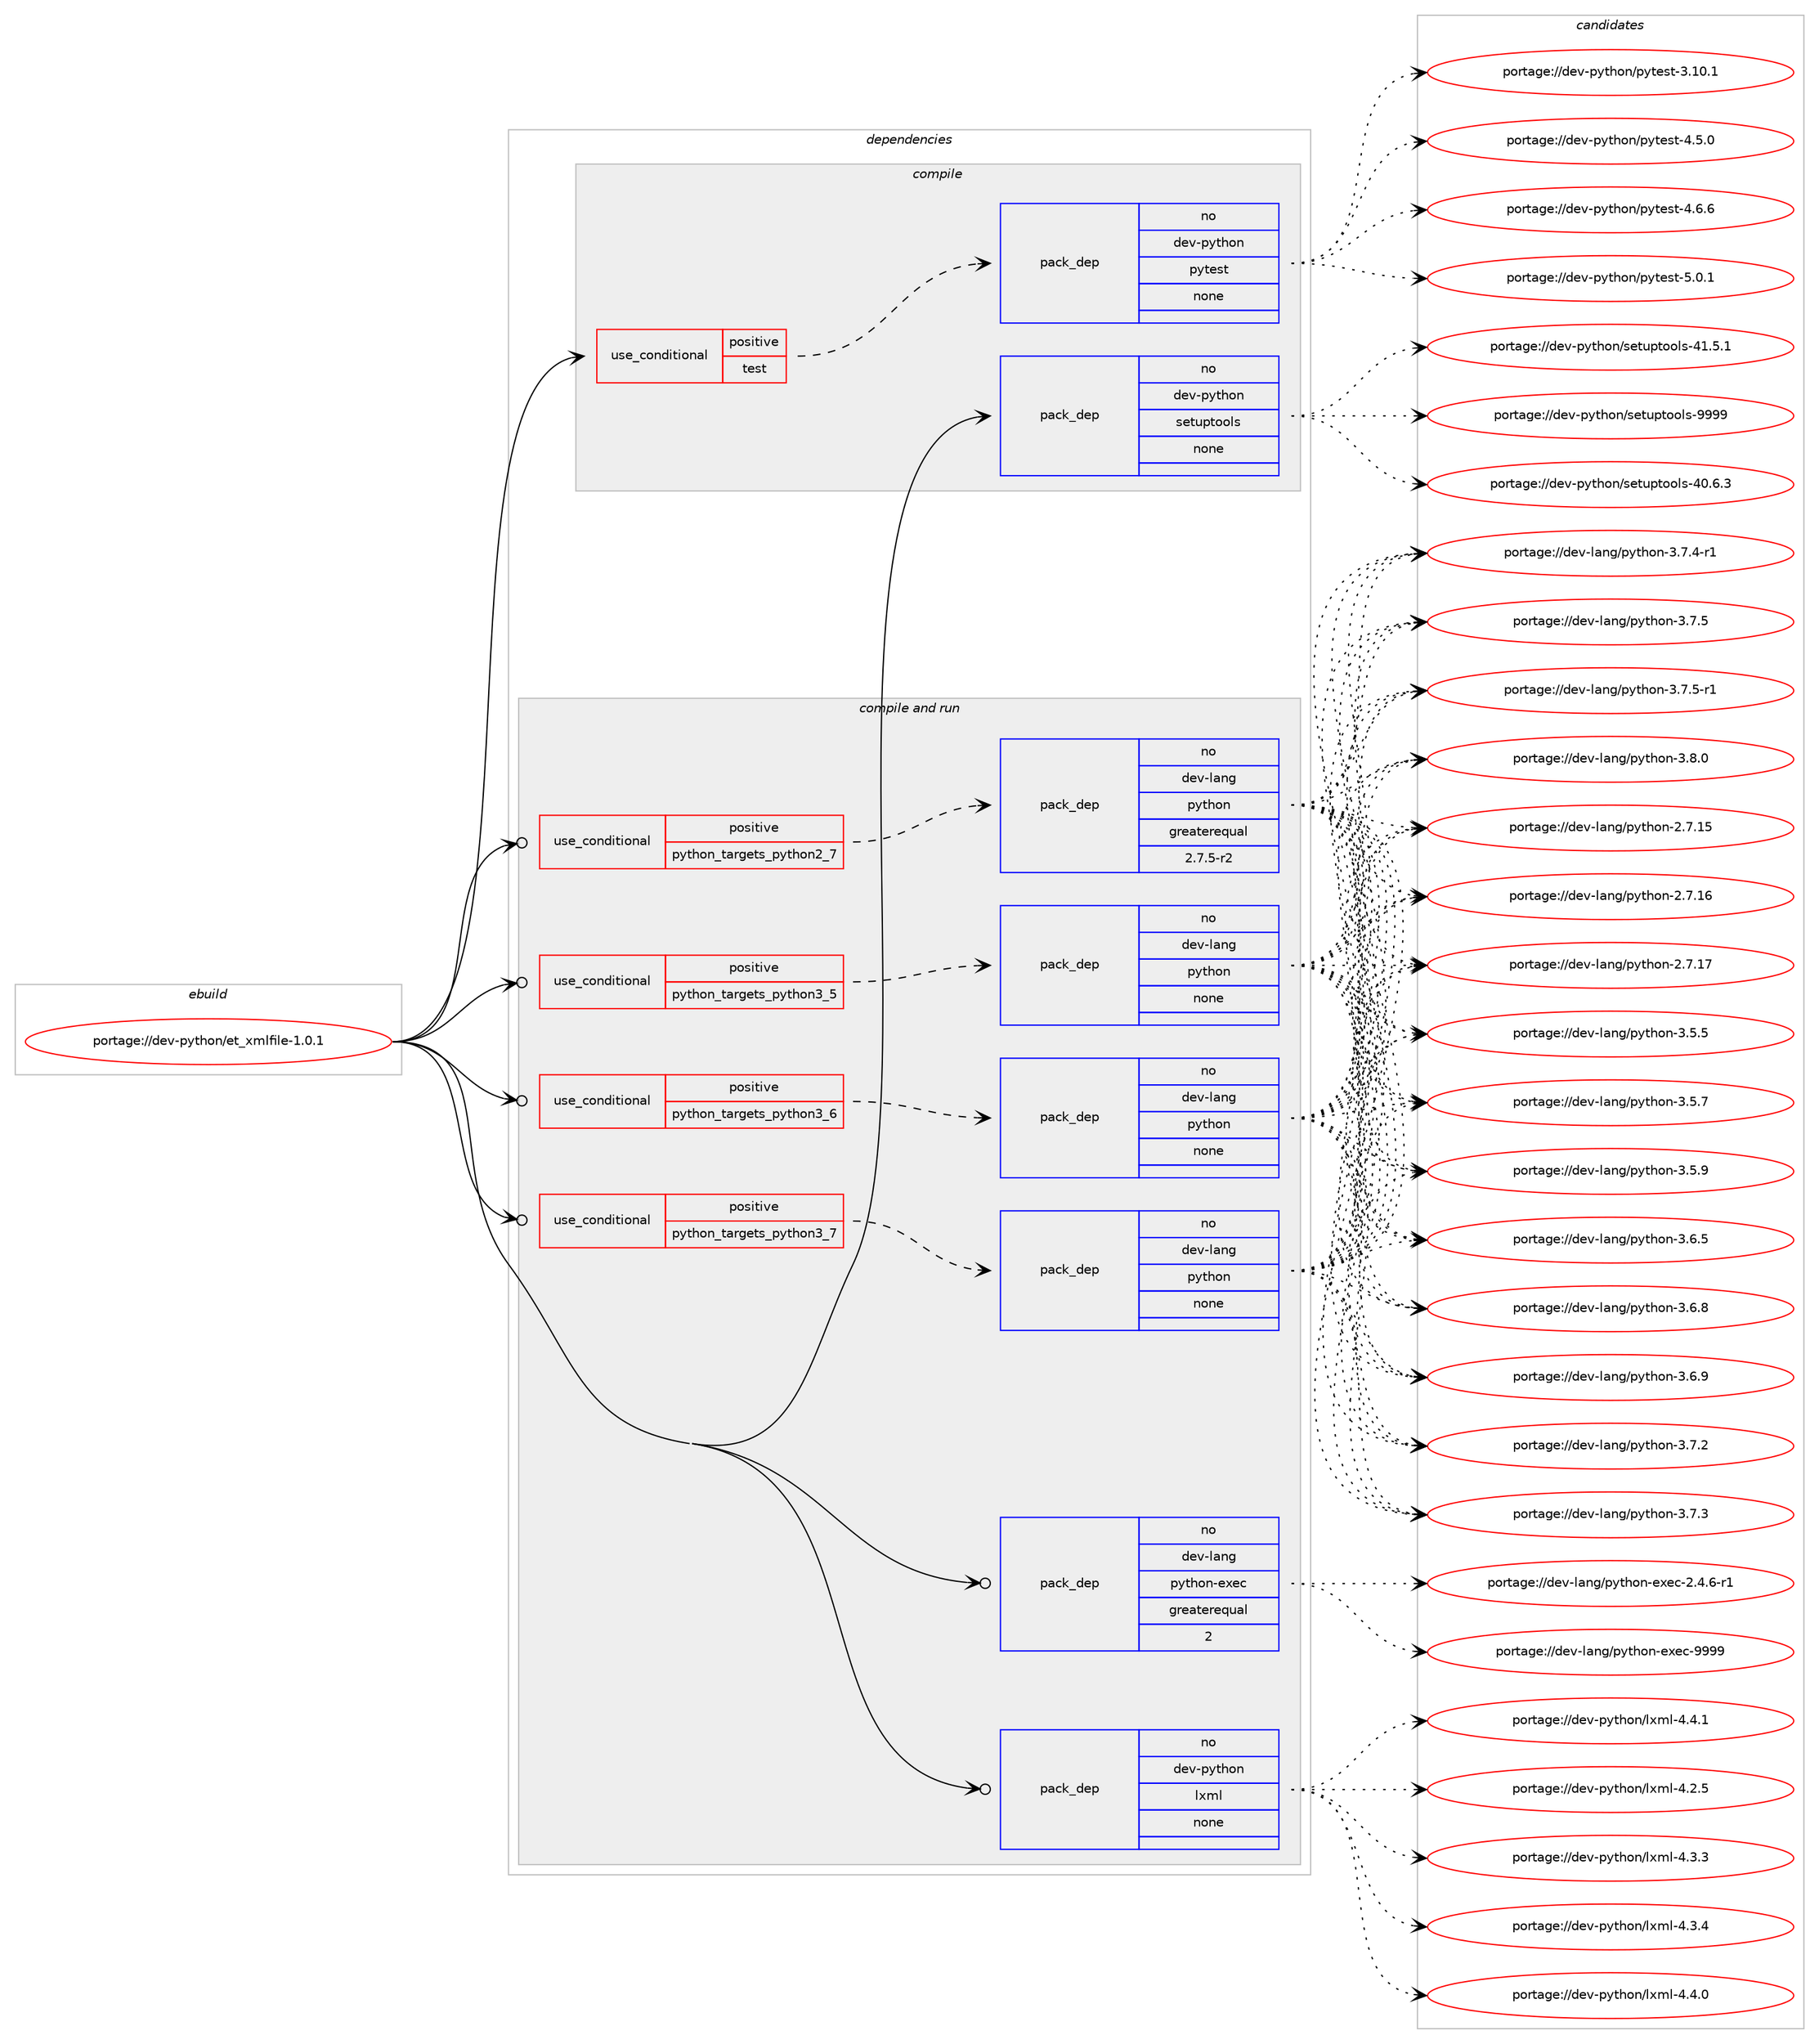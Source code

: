 digraph prolog {

# *************
# Graph options
# *************

newrank=true;
concentrate=true;
compound=true;
graph [rankdir=LR,fontname=Helvetica,fontsize=10,ranksep=1.5];#, ranksep=2.5, nodesep=0.2];
edge  [arrowhead=vee];
node  [fontname=Helvetica,fontsize=10];

# **********
# The ebuild
# **********

subgraph cluster_leftcol {
color=gray;
rank=same;
label=<<i>ebuild</i>>;
id [label="portage://dev-python/et_xmlfile-1.0.1", color=red, width=4, href="../dev-python/et_xmlfile-1.0.1.svg"];
}

# ****************
# The dependencies
# ****************

subgraph cluster_midcol {
color=gray;
label=<<i>dependencies</i>>;
subgraph cluster_compile {
fillcolor="#eeeeee";
style=filled;
label=<<i>compile</i>>;
subgraph cond28270 {
dependency138314 [label=<<TABLE BORDER="0" CELLBORDER="1" CELLSPACING="0" CELLPADDING="4"><TR><TD ROWSPAN="3" CELLPADDING="10">use_conditional</TD></TR><TR><TD>positive</TD></TR><TR><TD>test</TD></TR></TABLE>>, shape=none, color=red];
subgraph pack106726 {
dependency138315 [label=<<TABLE BORDER="0" CELLBORDER="1" CELLSPACING="0" CELLPADDING="4" WIDTH="220"><TR><TD ROWSPAN="6" CELLPADDING="30">pack_dep</TD></TR><TR><TD WIDTH="110">no</TD></TR><TR><TD>dev-python</TD></TR><TR><TD>pytest</TD></TR><TR><TD>none</TD></TR><TR><TD></TD></TR></TABLE>>, shape=none, color=blue];
}
dependency138314:e -> dependency138315:w [weight=20,style="dashed",arrowhead="vee"];
}
id:e -> dependency138314:w [weight=20,style="solid",arrowhead="vee"];
subgraph pack106727 {
dependency138316 [label=<<TABLE BORDER="0" CELLBORDER="1" CELLSPACING="0" CELLPADDING="4" WIDTH="220"><TR><TD ROWSPAN="6" CELLPADDING="30">pack_dep</TD></TR><TR><TD WIDTH="110">no</TD></TR><TR><TD>dev-python</TD></TR><TR><TD>setuptools</TD></TR><TR><TD>none</TD></TR><TR><TD></TD></TR></TABLE>>, shape=none, color=blue];
}
id:e -> dependency138316:w [weight=20,style="solid",arrowhead="vee"];
}
subgraph cluster_compileandrun {
fillcolor="#eeeeee";
style=filled;
label=<<i>compile and run</i>>;
subgraph cond28271 {
dependency138317 [label=<<TABLE BORDER="0" CELLBORDER="1" CELLSPACING="0" CELLPADDING="4"><TR><TD ROWSPAN="3" CELLPADDING="10">use_conditional</TD></TR><TR><TD>positive</TD></TR><TR><TD>python_targets_python2_7</TD></TR></TABLE>>, shape=none, color=red];
subgraph pack106728 {
dependency138318 [label=<<TABLE BORDER="0" CELLBORDER="1" CELLSPACING="0" CELLPADDING="4" WIDTH="220"><TR><TD ROWSPAN="6" CELLPADDING="30">pack_dep</TD></TR><TR><TD WIDTH="110">no</TD></TR><TR><TD>dev-lang</TD></TR><TR><TD>python</TD></TR><TR><TD>greaterequal</TD></TR><TR><TD>2.7.5-r2</TD></TR></TABLE>>, shape=none, color=blue];
}
dependency138317:e -> dependency138318:w [weight=20,style="dashed",arrowhead="vee"];
}
id:e -> dependency138317:w [weight=20,style="solid",arrowhead="odotvee"];
subgraph cond28272 {
dependency138319 [label=<<TABLE BORDER="0" CELLBORDER="1" CELLSPACING="0" CELLPADDING="4"><TR><TD ROWSPAN="3" CELLPADDING="10">use_conditional</TD></TR><TR><TD>positive</TD></TR><TR><TD>python_targets_python3_5</TD></TR></TABLE>>, shape=none, color=red];
subgraph pack106729 {
dependency138320 [label=<<TABLE BORDER="0" CELLBORDER="1" CELLSPACING="0" CELLPADDING="4" WIDTH="220"><TR><TD ROWSPAN="6" CELLPADDING="30">pack_dep</TD></TR><TR><TD WIDTH="110">no</TD></TR><TR><TD>dev-lang</TD></TR><TR><TD>python</TD></TR><TR><TD>none</TD></TR><TR><TD></TD></TR></TABLE>>, shape=none, color=blue];
}
dependency138319:e -> dependency138320:w [weight=20,style="dashed",arrowhead="vee"];
}
id:e -> dependency138319:w [weight=20,style="solid",arrowhead="odotvee"];
subgraph cond28273 {
dependency138321 [label=<<TABLE BORDER="0" CELLBORDER="1" CELLSPACING="0" CELLPADDING="4"><TR><TD ROWSPAN="3" CELLPADDING="10">use_conditional</TD></TR><TR><TD>positive</TD></TR><TR><TD>python_targets_python3_6</TD></TR></TABLE>>, shape=none, color=red];
subgraph pack106730 {
dependency138322 [label=<<TABLE BORDER="0" CELLBORDER="1" CELLSPACING="0" CELLPADDING="4" WIDTH="220"><TR><TD ROWSPAN="6" CELLPADDING="30">pack_dep</TD></TR><TR><TD WIDTH="110">no</TD></TR><TR><TD>dev-lang</TD></TR><TR><TD>python</TD></TR><TR><TD>none</TD></TR><TR><TD></TD></TR></TABLE>>, shape=none, color=blue];
}
dependency138321:e -> dependency138322:w [weight=20,style="dashed",arrowhead="vee"];
}
id:e -> dependency138321:w [weight=20,style="solid",arrowhead="odotvee"];
subgraph cond28274 {
dependency138323 [label=<<TABLE BORDER="0" CELLBORDER="1" CELLSPACING="0" CELLPADDING="4"><TR><TD ROWSPAN="3" CELLPADDING="10">use_conditional</TD></TR><TR><TD>positive</TD></TR><TR><TD>python_targets_python3_7</TD></TR></TABLE>>, shape=none, color=red];
subgraph pack106731 {
dependency138324 [label=<<TABLE BORDER="0" CELLBORDER="1" CELLSPACING="0" CELLPADDING="4" WIDTH="220"><TR><TD ROWSPAN="6" CELLPADDING="30">pack_dep</TD></TR><TR><TD WIDTH="110">no</TD></TR><TR><TD>dev-lang</TD></TR><TR><TD>python</TD></TR><TR><TD>none</TD></TR><TR><TD></TD></TR></TABLE>>, shape=none, color=blue];
}
dependency138323:e -> dependency138324:w [weight=20,style="dashed",arrowhead="vee"];
}
id:e -> dependency138323:w [weight=20,style="solid",arrowhead="odotvee"];
subgraph pack106732 {
dependency138325 [label=<<TABLE BORDER="0" CELLBORDER="1" CELLSPACING="0" CELLPADDING="4" WIDTH="220"><TR><TD ROWSPAN="6" CELLPADDING="30">pack_dep</TD></TR><TR><TD WIDTH="110">no</TD></TR><TR><TD>dev-lang</TD></TR><TR><TD>python-exec</TD></TR><TR><TD>greaterequal</TD></TR><TR><TD>2</TD></TR></TABLE>>, shape=none, color=blue];
}
id:e -> dependency138325:w [weight=20,style="solid",arrowhead="odotvee"];
subgraph pack106733 {
dependency138326 [label=<<TABLE BORDER="0" CELLBORDER="1" CELLSPACING="0" CELLPADDING="4" WIDTH="220"><TR><TD ROWSPAN="6" CELLPADDING="30">pack_dep</TD></TR><TR><TD WIDTH="110">no</TD></TR><TR><TD>dev-python</TD></TR><TR><TD>lxml</TD></TR><TR><TD>none</TD></TR><TR><TD></TD></TR></TABLE>>, shape=none, color=blue];
}
id:e -> dependency138326:w [weight=20,style="solid",arrowhead="odotvee"];
}
subgraph cluster_run {
fillcolor="#eeeeee";
style=filled;
label=<<i>run</i>>;
}
}

# **************
# The candidates
# **************

subgraph cluster_choices {
rank=same;
color=gray;
label=<<i>candidates</i>>;

subgraph choice106726 {
color=black;
nodesep=1;
choiceportage100101118451121211161041111104711212111610111511645514649484649 [label="portage://dev-python/pytest-3.10.1", color=red, width=4,href="../dev-python/pytest-3.10.1.svg"];
choiceportage1001011184511212111610411111047112121116101115116455246534648 [label="portage://dev-python/pytest-4.5.0", color=red, width=4,href="../dev-python/pytest-4.5.0.svg"];
choiceportage1001011184511212111610411111047112121116101115116455246544654 [label="portage://dev-python/pytest-4.6.6", color=red, width=4,href="../dev-python/pytest-4.6.6.svg"];
choiceportage1001011184511212111610411111047112121116101115116455346484649 [label="portage://dev-python/pytest-5.0.1", color=red, width=4,href="../dev-python/pytest-5.0.1.svg"];
dependency138315:e -> choiceportage100101118451121211161041111104711212111610111511645514649484649:w [style=dotted,weight="100"];
dependency138315:e -> choiceportage1001011184511212111610411111047112121116101115116455246534648:w [style=dotted,weight="100"];
dependency138315:e -> choiceportage1001011184511212111610411111047112121116101115116455246544654:w [style=dotted,weight="100"];
dependency138315:e -> choiceportage1001011184511212111610411111047112121116101115116455346484649:w [style=dotted,weight="100"];
}
subgraph choice106727 {
color=black;
nodesep=1;
choiceportage100101118451121211161041111104711510111611711211611111110811545524846544651 [label="portage://dev-python/setuptools-40.6.3", color=red, width=4,href="../dev-python/setuptools-40.6.3.svg"];
choiceportage100101118451121211161041111104711510111611711211611111110811545524946534649 [label="portage://dev-python/setuptools-41.5.1", color=red, width=4,href="../dev-python/setuptools-41.5.1.svg"];
choiceportage10010111845112121116104111110471151011161171121161111111081154557575757 [label="portage://dev-python/setuptools-9999", color=red, width=4,href="../dev-python/setuptools-9999.svg"];
dependency138316:e -> choiceportage100101118451121211161041111104711510111611711211611111110811545524846544651:w [style=dotted,weight="100"];
dependency138316:e -> choiceportage100101118451121211161041111104711510111611711211611111110811545524946534649:w [style=dotted,weight="100"];
dependency138316:e -> choiceportage10010111845112121116104111110471151011161171121161111111081154557575757:w [style=dotted,weight="100"];
}
subgraph choice106728 {
color=black;
nodesep=1;
choiceportage10010111845108971101034711212111610411111045504655464953 [label="portage://dev-lang/python-2.7.15", color=red, width=4,href="../dev-lang/python-2.7.15.svg"];
choiceportage10010111845108971101034711212111610411111045504655464954 [label="portage://dev-lang/python-2.7.16", color=red, width=4,href="../dev-lang/python-2.7.16.svg"];
choiceportage10010111845108971101034711212111610411111045504655464955 [label="portage://dev-lang/python-2.7.17", color=red, width=4,href="../dev-lang/python-2.7.17.svg"];
choiceportage100101118451089711010347112121116104111110455146534653 [label="portage://dev-lang/python-3.5.5", color=red, width=4,href="../dev-lang/python-3.5.5.svg"];
choiceportage100101118451089711010347112121116104111110455146534655 [label="portage://dev-lang/python-3.5.7", color=red, width=4,href="../dev-lang/python-3.5.7.svg"];
choiceportage100101118451089711010347112121116104111110455146534657 [label="portage://dev-lang/python-3.5.9", color=red, width=4,href="../dev-lang/python-3.5.9.svg"];
choiceportage100101118451089711010347112121116104111110455146544653 [label="portage://dev-lang/python-3.6.5", color=red, width=4,href="../dev-lang/python-3.6.5.svg"];
choiceportage100101118451089711010347112121116104111110455146544656 [label="portage://dev-lang/python-3.6.8", color=red, width=4,href="../dev-lang/python-3.6.8.svg"];
choiceportage100101118451089711010347112121116104111110455146544657 [label="portage://dev-lang/python-3.6.9", color=red, width=4,href="../dev-lang/python-3.6.9.svg"];
choiceportage100101118451089711010347112121116104111110455146554650 [label="portage://dev-lang/python-3.7.2", color=red, width=4,href="../dev-lang/python-3.7.2.svg"];
choiceportage100101118451089711010347112121116104111110455146554651 [label="portage://dev-lang/python-3.7.3", color=red, width=4,href="../dev-lang/python-3.7.3.svg"];
choiceportage1001011184510897110103471121211161041111104551465546524511449 [label="portage://dev-lang/python-3.7.4-r1", color=red, width=4,href="../dev-lang/python-3.7.4-r1.svg"];
choiceportage100101118451089711010347112121116104111110455146554653 [label="portage://dev-lang/python-3.7.5", color=red, width=4,href="../dev-lang/python-3.7.5.svg"];
choiceportage1001011184510897110103471121211161041111104551465546534511449 [label="portage://dev-lang/python-3.7.5-r1", color=red, width=4,href="../dev-lang/python-3.7.5-r1.svg"];
choiceportage100101118451089711010347112121116104111110455146564648 [label="portage://dev-lang/python-3.8.0", color=red, width=4,href="../dev-lang/python-3.8.0.svg"];
dependency138318:e -> choiceportage10010111845108971101034711212111610411111045504655464953:w [style=dotted,weight="100"];
dependency138318:e -> choiceportage10010111845108971101034711212111610411111045504655464954:w [style=dotted,weight="100"];
dependency138318:e -> choiceportage10010111845108971101034711212111610411111045504655464955:w [style=dotted,weight="100"];
dependency138318:e -> choiceportage100101118451089711010347112121116104111110455146534653:w [style=dotted,weight="100"];
dependency138318:e -> choiceportage100101118451089711010347112121116104111110455146534655:w [style=dotted,weight="100"];
dependency138318:e -> choiceportage100101118451089711010347112121116104111110455146534657:w [style=dotted,weight="100"];
dependency138318:e -> choiceportage100101118451089711010347112121116104111110455146544653:w [style=dotted,weight="100"];
dependency138318:e -> choiceportage100101118451089711010347112121116104111110455146544656:w [style=dotted,weight="100"];
dependency138318:e -> choiceportage100101118451089711010347112121116104111110455146544657:w [style=dotted,weight="100"];
dependency138318:e -> choiceportage100101118451089711010347112121116104111110455146554650:w [style=dotted,weight="100"];
dependency138318:e -> choiceportage100101118451089711010347112121116104111110455146554651:w [style=dotted,weight="100"];
dependency138318:e -> choiceportage1001011184510897110103471121211161041111104551465546524511449:w [style=dotted,weight="100"];
dependency138318:e -> choiceportage100101118451089711010347112121116104111110455146554653:w [style=dotted,weight="100"];
dependency138318:e -> choiceportage1001011184510897110103471121211161041111104551465546534511449:w [style=dotted,weight="100"];
dependency138318:e -> choiceportage100101118451089711010347112121116104111110455146564648:w [style=dotted,weight="100"];
}
subgraph choice106729 {
color=black;
nodesep=1;
choiceportage10010111845108971101034711212111610411111045504655464953 [label="portage://dev-lang/python-2.7.15", color=red, width=4,href="../dev-lang/python-2.7.15.svg"];
choiceportage10010111845108971101034711212111610411111045504655464954 [label="portage://dev-lang/python-2.7.16", color=red, width=4,href="../dev-lang/python-2.7.16.svg"];
choiceportage10010111845108971101034711212111610411111045504655464955 [label="portage://dev-lang/python-2.7.17", color=red, width=4,href="../dev-lang/python-2.7.17.svg"];
choiceportage100101118451089711010347112121116104111110455146534653 [label="portage://dev-lang/python-3.5.5", color=red, width=4,href="../dev-lang/python-3.5.5.svg"];
choiceportage100101118451089711010347112121116104111110455146534655 [label="portage://dev-lang/python-3.5.7", color=red, width=4,href="../dev-lang/python-3.5.7.svg"];
choiceportage100101118451089711010347112121116104111110455146534657 [label="portage://dev-lang/python-3.5.9", color=red, width=4,href="../dev-lang/python-3.5.9.svg"];
choiceportage100101118451089711010347112121116104111110455146544653 [label="portage://dev-lang/python-3.6.5", color=red, width=4,href="../dev-lang/python-3.6.5.svg"];
choiceportage100101118451089711010347112121116104111110455146544656 [label="portage://dev-lang/python-3.6.8", color=red, width=4,href="../dev-lang/python-3.6.8.svg"];
choiceportage100101118451089711010347112121116104111110455146544657 [label="portage://dev-lang/python-3.6.9", color=red, width=4,href="../dev-lang/python-3.6.9.svg"];
choiceportage100101118451089711010347112121116104111110455146554650 [label="portage://dev-lang/python-3.7.2", color=red, width=4,href="../dev-lang/python-3.7.2.svg"];
choiceportage100101118451089711010347112121116104111110455146554651 [label="portage://dev-lang/python-3.7.3", color=red, width=4,href="../dev-lang/python-3.7.3.svg"];
choiceportage1001011184510897110103471121211161041111104551465546524511449 [label="portage://dev-lang/python-3.7.4-r1", color=red, width=4,href="../dev-lang/python-3.7.4-r1.svg"];
choiceportage100101118451089711010347112121116104111110455146554653 [label="portage://dev-lang/python-3.7.5", color=red, width=4,href="../dev-lang/python-3.7.5.svg"];
choiceportage1001011184510897110103471121211161041111104551465546534511449 [label="portage://dev-lang/python-3.7.5-r1", color=red, width=4,href="../dev-lang/python-3.7.5-r1.svg"];
choiceportage100101118451089711010347112121116104111110455146564648 [label="portage://dev-lang/python-3.8.0", color=red, width=4,href="../dev-lang/python-3.8.0.svg"];
dependency138320:e -> choiceportage10010111845108971101034711212111610411111045504655464953:w [style=dotted,weight="100"];
dependency138320:e -> choiceportage10010111845108971101034711212111610411111045504655464954:w [style=dotted,weight="100"];
dependency138320:e -> choiceportage10010111845108971101034711212111610411111045504655464955:w [style=dotted,weight="100"];
dependency138320:e -> choiceportage100101118451089711010347112121116104111110455146534653:w [style=dotted,weight="100"];
dependency138320:e -> choiceportage100101118451089711010347112121116104111110455146534655:w [style=dotted,weight="100"];
dependency138320:e -> choiceportage100101118451089711010347112121116104111110455146534657:w [style=dotted,weight="100"];
dependency138320:e -> choiceportage100101118451089711010347112121116104111110455146544653:w [style=dotted,weight="100"];
dependency138320:e -> choiceportage100101118451089711010347112121116104111110455146544656:w [style=dotted,weight="100"];
dependency138320:e -> choiceportage100101118451089711010347112121116104111110455146544657:w [style=dotted,weight="100"];
dependency138320:e -> choiceportage100101118451089711010347112121116104111110455146554650:w [style=dotted,weight="100"];
dependency138320:e -> choiceportage100101118451089711010347112121116104111110455146554651:w [style=dotted,weight="100"];
dependency138320:e -> choiceportage1001011184510897110103471121211161041111104551465546524511449:w [style=dotted,weight="100"];
dependency138320:e -> choiceportage100101118451089711010347112121116104111110455146554653:w [style=dotted,weight="100"];
dependency138320:e -> choiceportage1001011184510897110103471121211161041111104551465546534511449:w [style=dotted,weight="100"];
dependency138320:e -> choiceportage100101118451089711010347112121116104111110455146564648:w [style=dotted,weight="100"];
}
subgraph choice106730 {
color=black;
nodesep=1;
choiceportage10010111845108971101034711212111610411111045504655464953 [label="portage://dev-lang/python-2.7.15", color=red, width=4,href="../dev-lang/python-2.7.15.svg"];
choiceportage10010111845108971101034711212111610411111045504655464954 [label="portage://dev-lang/python-2.7.16", color=red, width=4,href="../dev-lang/python-2.7.16.svg"];
choiceportage10010111845108971101034711212111610411111045504655464955 [label="portage://dev-lang/python-2.7.17", color=red, width=4,href="../dev-lang/python-2.7.17.svg"];
choiceportage100101118451089711010347112121116104111110455146534653 [label="portage://dev-lang/python-3.5.5", color=red, width=4,href="../dev-lang/python-3.5.5.svg"];
choiceportage100101118451089711010347112121116104111110455146534655 [label="portage://dev-lang/python-3.5.7", color=red, width=4,href="../dev-lang/python-3.5.7.svg"];
choiceportage100101118451089711010347112121116104111110455146534657 [label="portage://dev-lang/python-3.5.9", color=red, width=4,href="../dev-lang/python-3.5.9.svg"];
choiceportage100101118451089711010347112121116104111110455146544653 [label="portage://dev-lang/python-3.6.5", color=red, width=4,href="../dev-lang/python-3.6.5.svg"];
choiceportage100101118451089711010347112121116104111110455146544656 [label="portage://dev-lang/python-3.6.8", color=red, width=4,href="../dev-lang/python-3.6.8.svg"];
choiceportage100101118451089711010347112121116104111110455146544657 [label="portage://dev-lang/python-3.6.9", color=red, width=4,href="../dev-lang/python-3.6.9.svg"];
choiceportage100101118451089711010347112121116104111110455146554650 [label="portage://dev-lang/python-3.7.2", color=red, width=4,href="../dev-lang/python-3.7.2.svg"];
choiceportage100101118451089711010347112121116104111110455146554651 [label="portage://dev-lang/python-3.7.3", color=red, width=4,href="../dev-lang/python-3.7.3.svg"];
choiceportage1001011184510897110103471121211161041111104551465546524511449 [label="portage://dev-lang/python-3.7.4-r1", color=red, width=4,href="../dev-lang/python-3.7.4-r1.svg"];
choiceportage100101118451089711010347112121116104111110455146554653 [label="portage://dev-lang/python-3.7.5", color=red, width=4,href="../dev-lang/python-3.7.5.svg"];
choiceportage1001011184510897110103471121211161041111104551465546534511449 [label="portage://dev-lang/python-3.7.5-r1", color=red, width=4,href="../dev-lang/python-3.7.5-r1.svg"];
choiceportage100101118451089711010347112121116104111110455146564648 [label="portage://dev-lang/python-3.8.0", color=red, width=4,href="../dev-lang/python-3.8.0.svg"];
dependency138322:e -> choiceportage10010111845108971101034711212111610411111045504655464953:w [style=dotted,weight="100"];
dependency138322:e -> choiceportage10010111845108971101034711212111610411111045504655464954:w [style=dotted,weight="100"];
dependency138322:e -> choiceportage10010111845108971101034711212111610411111045504655464955:w [style=dotted,weight="100"];
dependency138322:e -> choiceportage100101118451089711010347112121116104111110455146534653:w [style=dotted,weight="100"];
dependency138322:e -> choiceportage100101118451089711010347112121116104111110455146534655:w [style=dotted,weight="100"];
dependency138322:e -> choiceportage100101118451089711010347112121116104111110455146534657:w [style=dotted,weight="100"];
dependency138322:e -> choiceportage100101118451089711010347112121116104111110455146544653:w [style=dotted,weight="100"];
dependency138322:e -> choiceportage100101118451089711010347112121116104111110455146544656:w [style=dotted,weight="100"];
dependency138322:e -> choiceportage100101118451089711010347112121116104111110455146544657:w [style=dotted,weight="100"];
dependency138322:e -> choiceportage100101118451089711010347112121116104111110455146554650:w [style=dotted,weight="100"];
dependency138322:e -> choiceportage100101118451089711010347112121116104111110455146554651:w [style=dotted,weight="100"];
dependency138322:e -> choiceportage1001011184510897110103471121211161041111104551465546524511449:w [style=dotted,weight="100"];
dependency138322:e -> choiceportage100101118451089711010347112121116104111110455146554653:w [style=dotted,weight="100"];
dependency138322:e -> choiceportage1001011184510897110103471121211161041111104551465546534511449:w [style=dotted,weight="100"];
dependency138322:e -> choiceportage100101118451089711010347112121116104111110455146564648:w [style=dotted,weight="100"];
}
subgraph choice106731 {
color=black;
nodesep=1;
choiceportage10010111845108971101034711212111610411111045504655464953 [label="portage://dev-lang/python-2.7.15", color=red, width=4,href="../dev-lang/python-2.7.15.svg"];
choiceportage10010111845108971101034711212111610411111045504655464954 [label="portage://dev-lang/python-2.7.16", color=red, width=4,href="../dev-lang/python-2.7.16.svg"];
choiceportage10010111845108971101034711212111610411111045504655464955 [label="portage://dev-lang/python-2.7.17", color=red, width=4,href="../dev-lang/python-2.7.17.svg"];
choiceportage100101118451089711010347112121116104111110455146534653 [label="portage://dev-lang/python-3.5.5", color=red, width=4,href="../dev-lang/python-3.5.5.svg"];
choiceportage100101118451089711010347112121116104111110455146534655 [label="portage://dev-lang/python-3.5.7", color=red, width=4,href="../dev-lang/python-3.5.7.svg"];
choiceportage100101118451089711010347112121116104111110455146534657 [label="portage://dev-lang/python-3.5.9", color=red, width=4,href="../dev-lang/python-3.5.9.svg"];
choiceportage100101118451089711010347112121116104111110455146544653 [label="portage://dev-lang/python-3.6.5", color=red, width=4,href="../dev-lang/python-3.6.5.svg"];
choiceportage100101118451089711010347112121116104111110455146544656 [label="portage://dev-lang/python-3.6.8", color=red, width=4,href="../dev-lang/python-3.6.8.svg"];
choiceportage100101118451089711010347112121116104111110455146544657 [label="portage://dev-lang/python-3.6.9", color=red, width=4,href="../dev-lang/python-3.6.9.svg"];
choiceportage100101118451089711010347112121116104111110455146554650 [label="portage://dev-lang/python-3.7.2", color=red, width=4,href="../dev-lang/python-3.7.2.svg"];
choiceportage100101118451089711010347112121116104111110455146554651 [label="portage://dev-lang/python-3.7.3", color=red, width=4,href="../dev-lang/python-3.7.3.svg"];
choiceportage1001011184510897110103471121211161041111104551465546524511449 [label="portage://dev-lang/python-3.7.4-r1", color=red, width=4,href="../dev-lang/python-3.7.4-r1.svg"];
choiceportage100101118451089711010347112121116104111110455146554653 [label="portage://dev-lang/python-3.7.5", color=red, width=4,href="../dev-lang/python-3.7.5.svg"];
choiceportage1001011184510897110103471121211161041111104551465546534511449 [label="portage://dev-lang/python-3.7.5-r1", color=red, width=4,href="../dev-lang/python-3.7.5-r1.svg"];
choiceportage100101118451089711010347112121116104111110455146564648 [label="portage://dev-lang/python-3.8.0", color=red, width=4,href="../dev-lang/python-3.8.0.svg"];
dependency138324:e -> choiceportage10010111845108971101034711212111610411111045504655464953:w [style=dotted,weight="100"];
dependency138324:e -> choiceportage10010111845108971101034711212111610411111045504655464954:w [style=dotted,weight="100"];
dependency138324:e -> choiceportage10010111845108971101034711212111610411111045504655464955:w [style=dotted,weight="100"];
dependency138324:e -> choiceportage100101118451089711010347112121116104111110455146534653:w [style=dotted,weight="100"];
dependency138324:e -> choiceportage100101118451089711010347112121116104111110455146534655:w [style=dotted,weight="100"];
dependency138324:e -> choiceportage100101118451089711010347112121116104111110455146534657:w [style=dotted,weight="100"];
dependency138324:e -> choiceportage100101118451089711010347112121116104111110455146544653:w [style=dotted,weight="100"];
dependency138324:e -> choiceportage100101118451089711010347112121116104111110455146544656:w [style=dotted,weight="100"];
dependency138324:e -> choiceportage100101118451089711010347112121116104111110455146544657:w [style=dotted,weight="100"];
dependency138324:e -> choiceportage100101118451089711010347112121116104111110455146554650:w [style=dotted,weight="100"];
dependency138324:e -> choiceportage100101118451089711010347112121116104111110455146554651:w [style=dotted,weight="100"];
dependency138324:e -> choiceportage1001011184510897110103471121211161041111104551465546524511449:w [style=dotted,weight="100"];
dependency138324:e -> choiceportage100101118451089711010347112121116104111110455146554653:w [style=dotted,weight="100"];
dependency138324:e -> choiceportage1001011184510897110103471121211161041111104551465546534511449:w [style=dotted,weight="100"];
dependency138324:e -> choiceportage100101118451089711010347112121116104111110455146564648:w [style=dotted,weight="100"];
}
subgraph choice106732 {
color=black;
nodesep=1;
choiceportage10010111845108971101034711212111610411111045101120101994550465246544511449 [label="portage://dev-lang/python-exec-2.4.6-r1", color=red, width=4,href="../dev-lang/python-exec-2.4.6-r1.svg"];
choiceportage10010111845108971101034711212111610411111045101120101994557575757 [label="portage://dev-lang/python-exec-9999", color=red, width=4,href="../dev-lang/python-exec-9999.svg"];
dependency138325:e -> choiceportage10010111845108971101034711212111610411111045101120101994550465246544511449:w [style=dotted,weight="100"];
dependency138325:e -> choiceportage10010111845108971101034711212111610411111045101120101994557575757:w [style=dotted,weight="100"];
}
subgraph choice106733 {
color=black;
nodesep=1;
choiceportage1001011184511212111610411111047108120109108455246504653 [label="portage://dev-python/lxml-4.2.5", color=red, width=4,href="../dev-python/lxml-4.2.5.svg"];
choiceportage1001011184511212111610411111047108120109108455246514651 [label="portage://dev-python/lxml-4.3.3", color=red, width=4,href="../dev-python/lxml-4.3.3.svg"];
choiceportage1001011184511212111610411111047108120109108455246514652 [label="portage://dev-python/lxml-4.3.4", color=red, width=4,href="../dev-python/lxml-4.3.4.svg"];
choiceportage1001011184511212111610411111047108120109108455246524648 [label="portage://dev-python/lxml-4.4.0", color=red, width=4,href="../dev-python/lxml-4.4.0.svg"];
choiceportage1001011184511212111610411111047108120109108455246524649 [label="portage://dev-python/lxml-4.4.1", color=red, width=4,href="../dev-python/lxml-4.4.1.svg"];
dependency138326:e -> choiceportage1001011184511212111610411111047108120109108455246504653:w [style=dotted,weight="100"];
dependency138326:e -> choiceportage1001011184511212111610411111047108120109108455246514651:w [style=dotted,weight="100"];
dependency138326:e -> choiceportage1001011184511212111610411111047108120109108455246514652:w [style=dotted,weight="100"];
dependency138326:e -> choiceportage1001011184511212111610411111047108120109108455246524648:w [style=dotted,weight="100"];
dependency138326:e -> choiceportage1001011184511212111610411111047108120109108455246524649:w [style=dotted,weight="100"];
}
}

}
